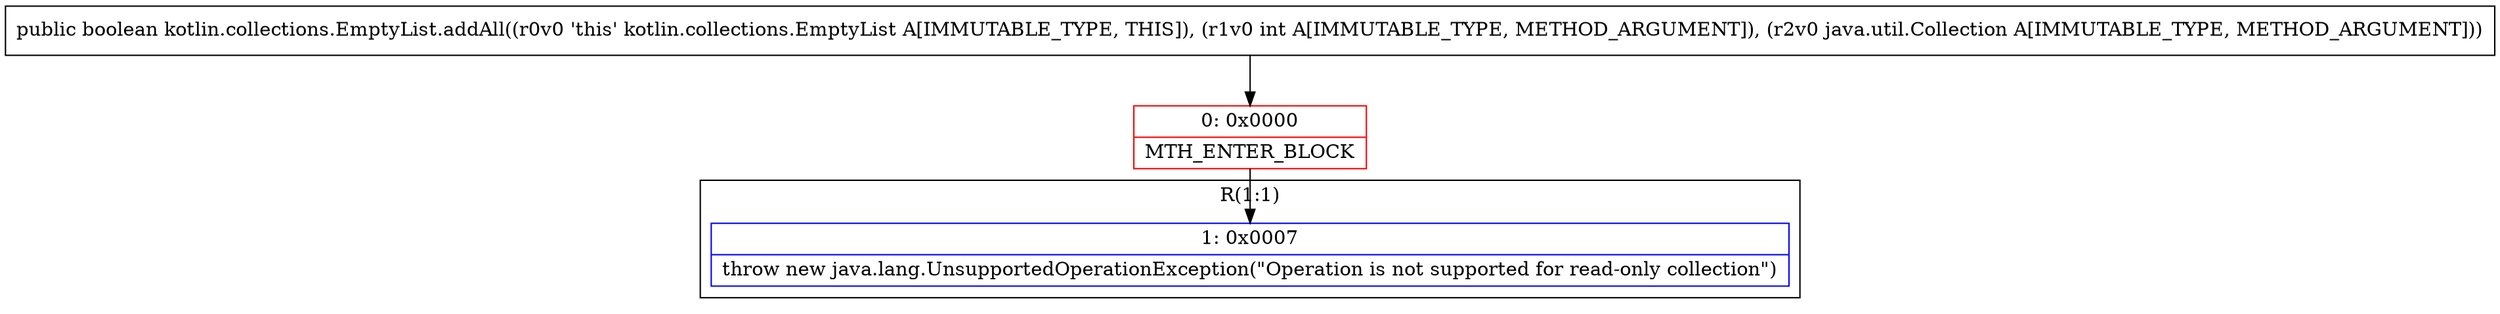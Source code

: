 digraph "CFG forkotlin.collections.EmptyList.addAll(ILjava\/util\/Collection;)Z" {
subgraph cluster_Region_708667042 {
label = "R(1:1)";
node [shape=record,color=blue];
Node_1 [shape=record,label="{1\:\ 0x0007|throw new java.lang.UnsupportedOperationException(\"Operation is not supported for read\-only collection\")\l}"];
}
Node_0 [shape=record,color=red,label="{0\:\ 0x0000|MTH_ENTER_BLOCK\l}"];
MethodNode[shape=record,label="{public boolean kotlin.collections.EmptyList.addAll((r0v0 'this' kotlin.collections.EmptyList A[IMMUTABLE_TYPE, THIS]), (r1v0 int A[IMMUTABLE_TYPE, METHOD_ARGUMENT]), (r2v0 java.util.Collection A[IMMUTABLE_TYPE, METHOD_ARGUMENT])) }"];
MethodNode -> Node_0;
Node_0 -> Node_1;
}

